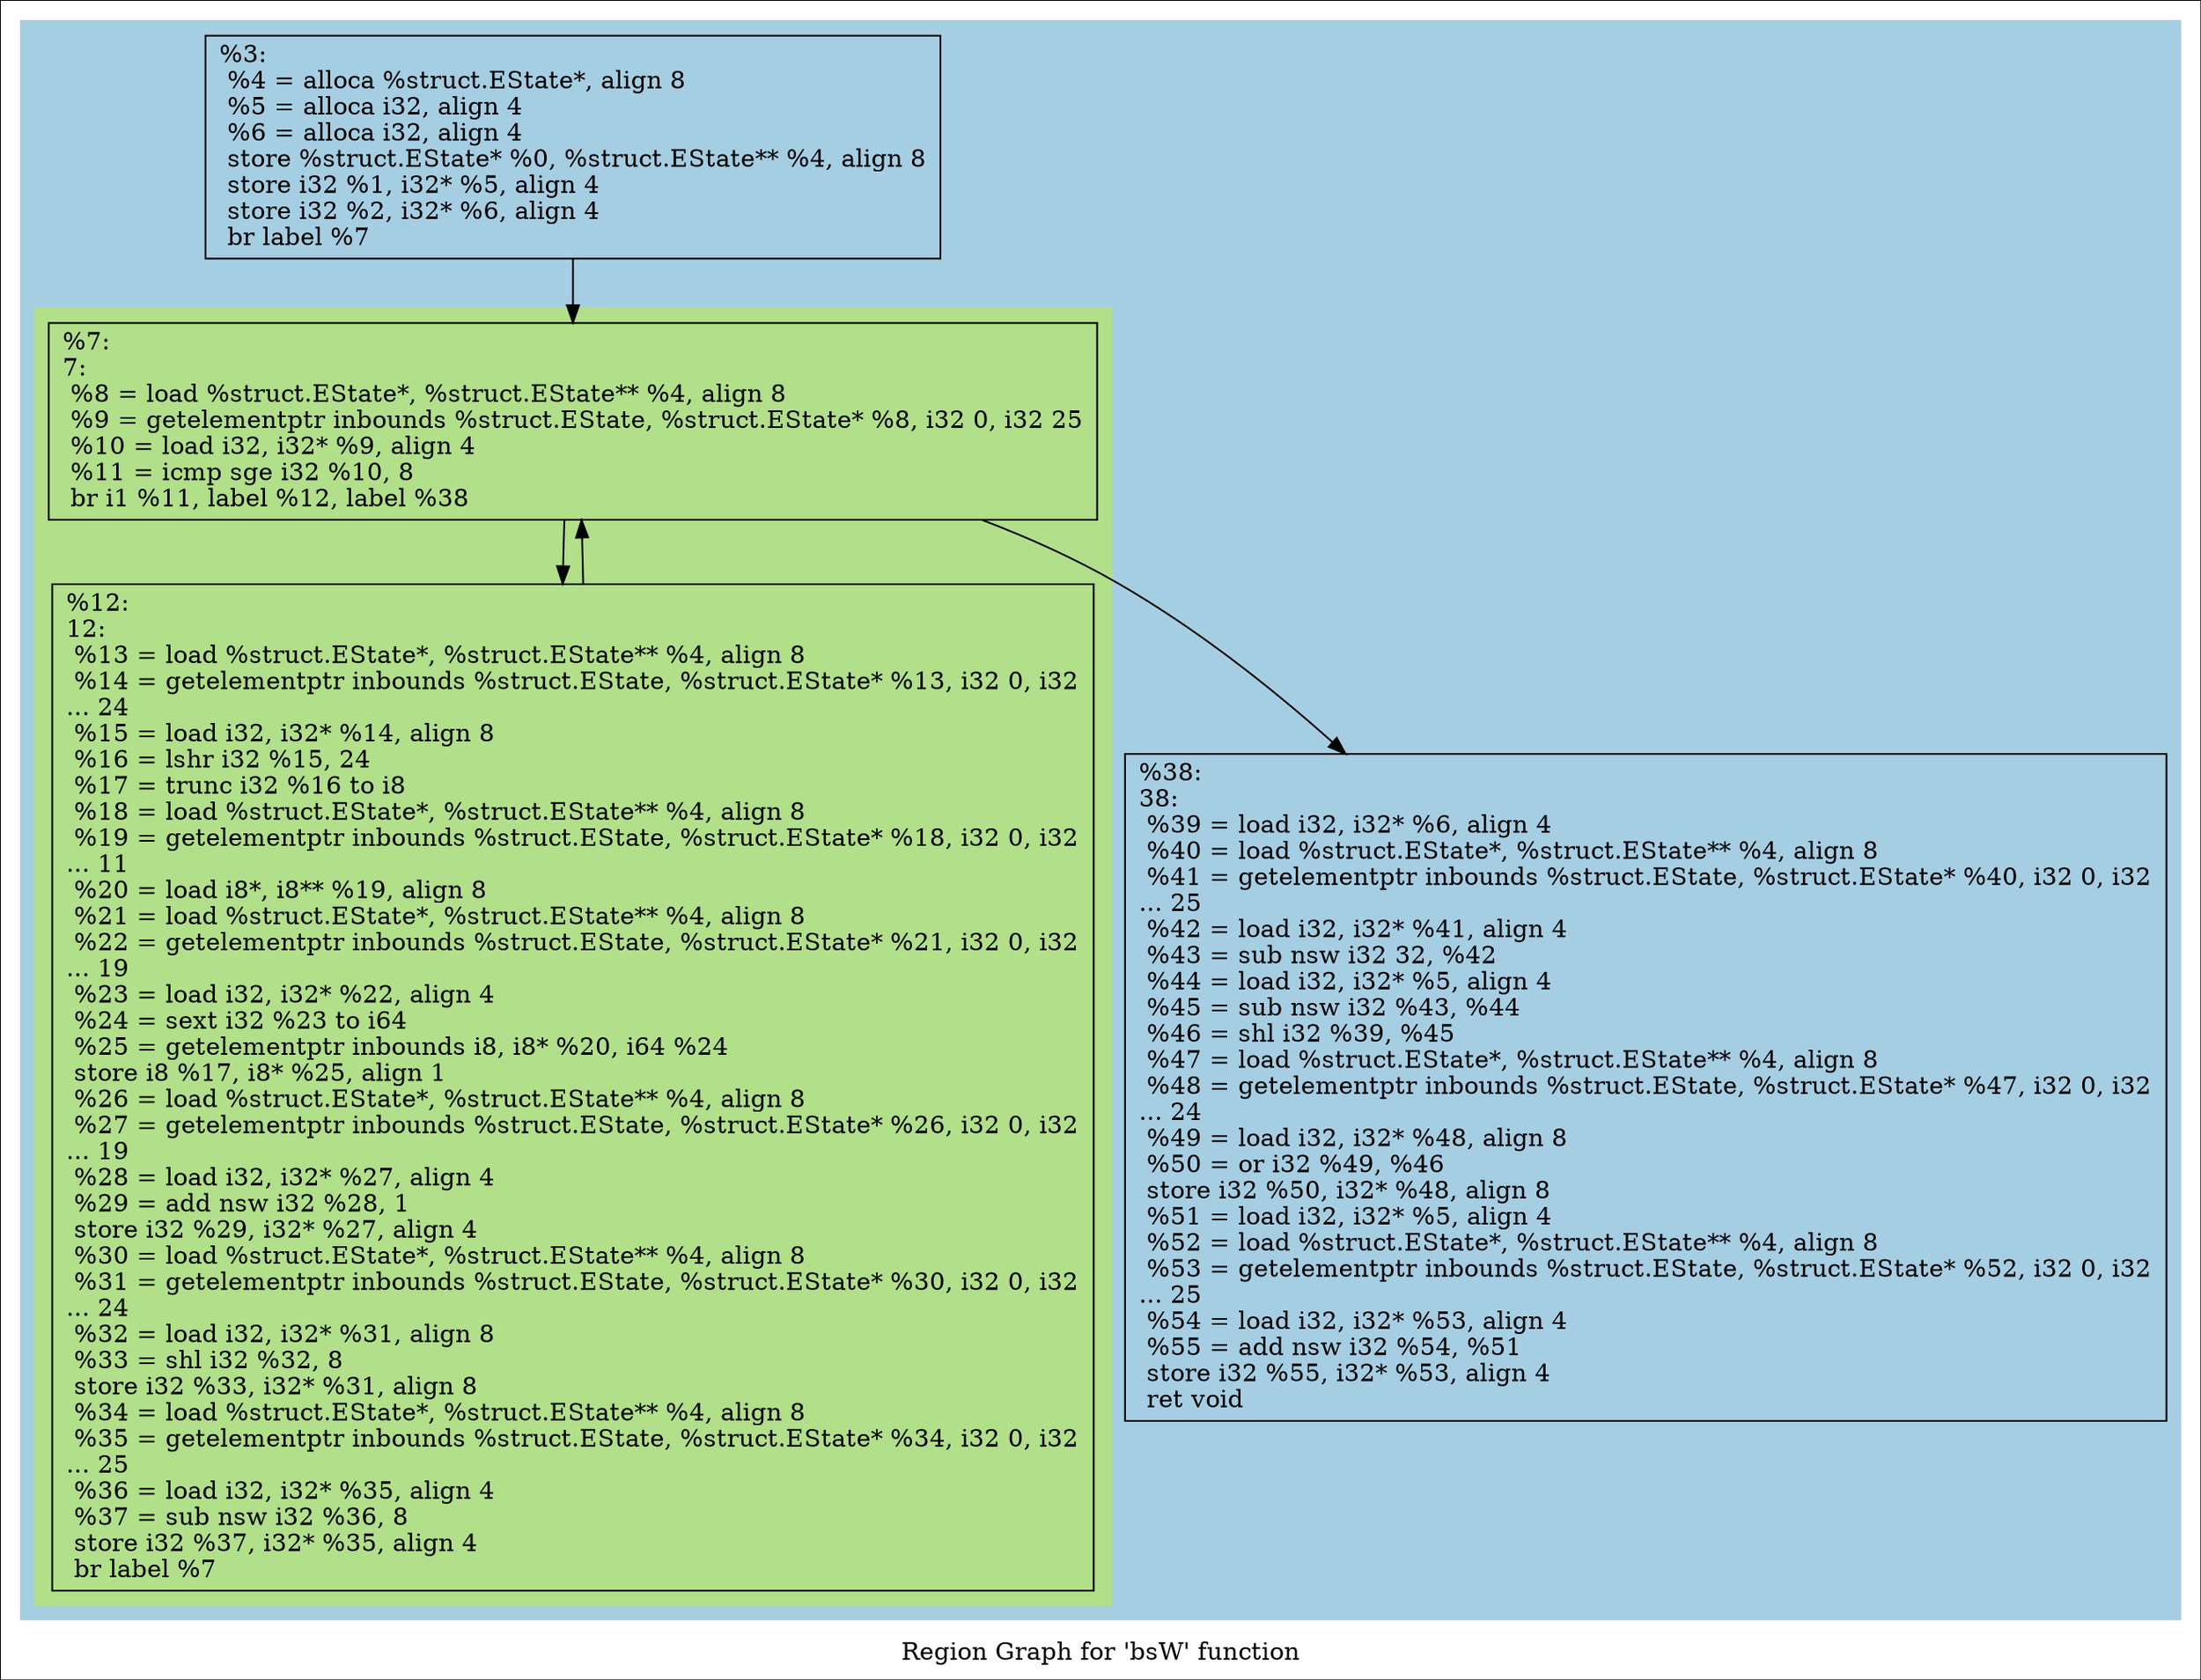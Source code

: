 digraph "Region Graph for 'bsW' function" {
	label="Region Graph for 'bsW' function";

	Node0xbef660 [shape=record,label="{%3:\l  %4 = alloca %struct.EState*, align 8\l  %5 = alloca i32, align 4\l  %6 = alloca i32, align 4\l  store %struct.EState* %0, %struct.EState** %4, align 8\l  store i32 %1, i32* %5, align 4\l  store i32 %2, i32* %6, align 4\l  br label %7\l}"];
	Node0xbef660 -> Node0xb69d20;
	Node0xb69d20 [shape=record,label="{%7:\l7:                                                \l  %8 = load %struct.EState*, %struct.EState** %4, align 8\l  %9 = getelementptr inbounds %struct.EState, %struct.EState* %8, i32 0, i32 25\l  %10 = load i32, i32* %9, align 4\l  %11 = icmp sge i32 %10, 8\l  br i1 %11, label %12, label %38\l}"];
	Node0xb69d20 -> Node0xb6af70;
	Node0xb69d20 -> Node0xb3bdf0;
	Node0xb6af70 [shape=record,label="{%12:\l12:                                               \l  %13 = load %struct.EState*, %struct.EState** %4, align 8\l  %14 = getelementptr inbounds %struct.EState, %struct.EState* %13, i32 0, i32\l... 24\l  %15 = load i32, i32* %14, align 8\l  %16 = lshr i32 %15, 24\l  %17 = trunc i32 %16 to i8\l  %18 = load %struct.EState*, %struct.EState** %4, align 8\l  %19 = getelementptr inbounds %struct.EState, %struct.EState* %18, i32 0, i32\l... 11\l  %20 = load i8*, i8** %19, align 8\l  %21 = load %struct.EState*, %struct.EState** %4, align 8\l  %22 = getelementptr inbounds %struct.EState, %struct.EState* %21, i32 0, i32\l... 19\l  %23 = load i32, i32* %22, align 4\l  %24 = sext i32 %23 to i64\l  %25 = getelementptr inbounds i8, i8* %20, i64 %24\l  store i8 %17, i8* %25, align 1\l  %26 = load %struct.EState*, %struct.EState** %4, align 8\l  %27 = getelementptr inbounds %struct.EState, %struct.EState* %26, i32 0, i32\l... 19\l  %28 = load i32, i32* %27, align 4\l  %29 = add nsw i32 %28, 1\l  store i32 %29, i32* %27, align 4\l  %30 = load %struct.EState*, %struct.EState** %4, align 8\l  %31 = getelementptr inbounds %struct.EState, %struct.EState* %30, i32 0, i32\l... 24\l  %32 = load i32, i32* %31, align 8\l  %33 = shl i32 %32, 8\l  store i32 %33, i32* %31, align 8\l  %34 = load %struct.EState*, %struct.EState** %4, align 8\l  %35 = getelementptr inbounds %struct.EState, %struct.EState* %34, i32 0, i32\l... 25\l  %36 = load i32, i32* %35, align 4\l  %37 = sub nsw i32 %36, 8\l  store i32 %37, i32* %35, align 4\l  br label %7\l}"];
	Node0xb6af70 -> Node0xb69d20[constraint=false];
	Node0xb3bdf0 [shape=record,label="{%38:\l38:                                               \l  %39 = load i32, i32* %6, align 4\l  %40 = load %struct.EState*, %struct.EState** %4, align 8\l  %41 = getelementptr inbounds %struct.EState, %struct.EState* %40, i32 0, i32\l... 25\l  %42 = load i32, i32* %41, align 4\l  %43 = sub nsw i32 32, %42\l  %44 = load i32, i32* %5, align 4\l  %45 = sub nsw i32 %43, %44\l  %46 = shl i32 %39, %45\l  %47 = load %struct.EState*, %struct.EState** %4, align 8\l  %48 = getelementptr inbounds %struct.EState, %struct.EState* %47, i32 0, i32\l... 24\l  %49 = load i32, i32* %48, align 8\l  %50 = or i32 %49, %46\l  store i32 %50, i32* %48, align 8\l  %51 = load i32, i32* %5, align 4\l  %52 = load %struct.EState*, %struct.EState** %4, align 8\l  %53 = getelementptr inbounds %struct.EState, %struct.EState* %52, i32 0, i32\l... 25\l  %54 = load i32, i32* %53, align 4\l  %55 = add nsw i32 %54, %51\l  store i32 %55, i32* %53, align 4\l  ret void\l}"];
	colorscheme = "paired12"
        subgraph cluster_0xc04380 {
          label = "";
          style = filled;
          color = 1
          subgraph cluster_0xc165d0 {
            label = "";
            style = filled;
            color = 3
            Node0xb69d20;
            Node0xb6af70;
          }
          Node0xbef660;
          Node0xb3bdf0;
        }
}
